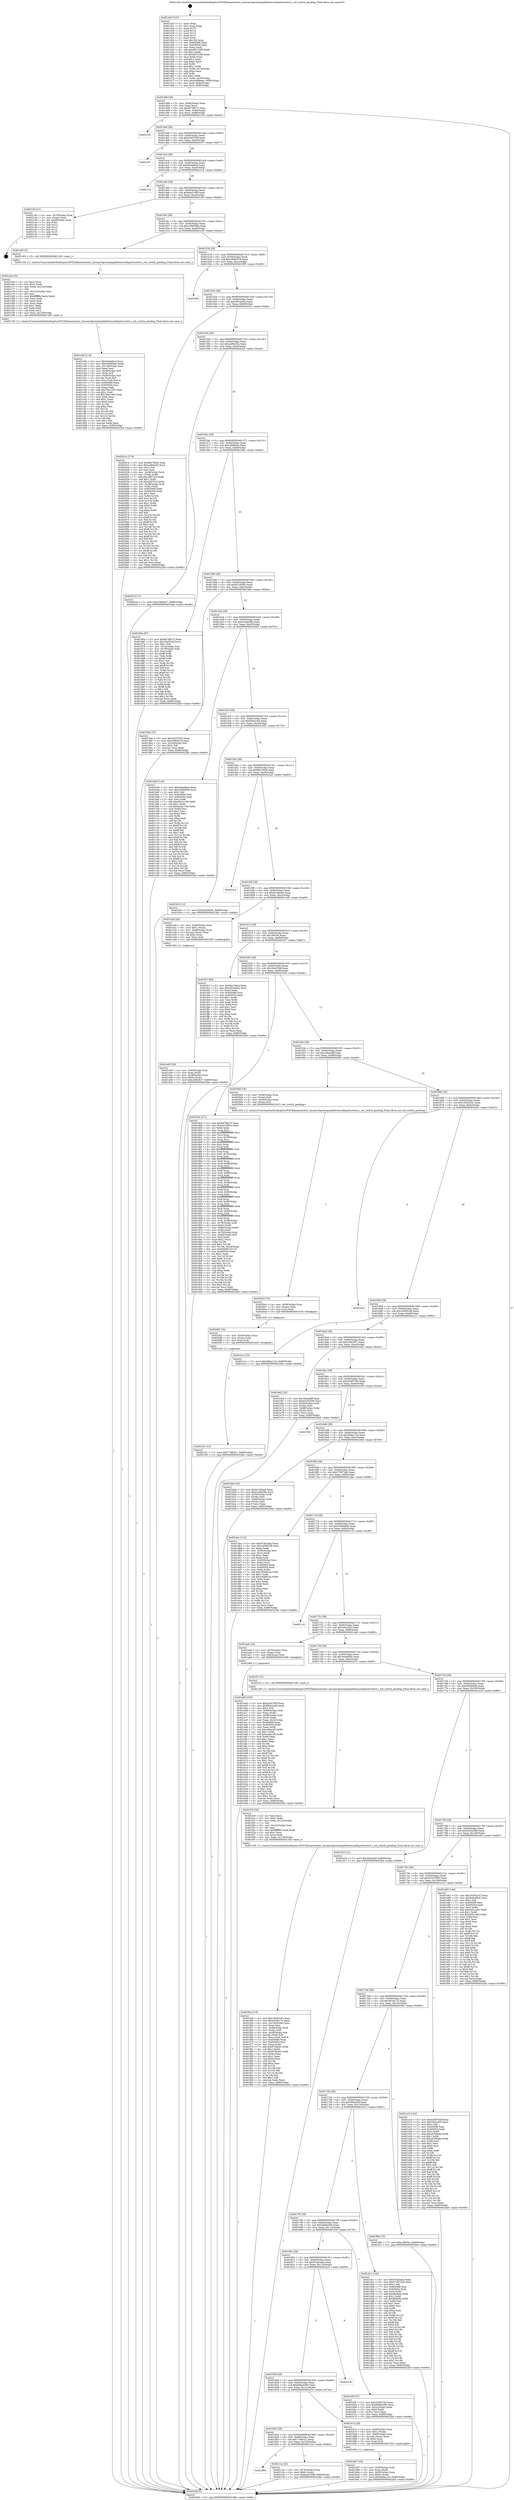 digraph "0x401420" {
  label = "0x401420 (/mnt/c/Users/mathe/Desktop/tcc/POCII/binaries/extr_linuxarchpowerpcplatformscellspufsswitch.c_set_switch_pending_Final-ollvm.out::main(0))"
  labelloc = "t"
  node[shape=record]

  Entry [label="",width=0.3,height=0.3,shape=circle,fillcolor=black,style=filled]
  "0x40148b" [label="{
     0x40148b [29]\l
     | [instrs]\l
     &nbsp;&nbsp;0x40148b \<+3\>: mov -0x80(%rbp),%eax\l
     &nbsp;&nbsp;0x40148e \<+2\>: mov %eax,%ecx\l
     &nbsp;&nbsp;0x401490 \<+6\>: sub $0x847fde73,%ecx\l
     &nbsp;&nbsp;0x401496 \<+6\>: mov %eax,-0x94(%rbp)\l
     &nbsp;&nbsp;0x40149c \<+6\>: mov %ecx,-0x98(%rbp)\l
     &nbsp;&nbsp;0x4014a2 \<+6\>: je 0000000000402155 \<main+0xd35\>\l
  }"]
  "0x402155" [label="{
     0x402155\l
  }", style=dashed]
  "0x4014a8" [label="{
     0x4014a8 [28]\l
     | [instrs]\l
     &nbsp;&nbsp;0x4014a8 \<+5\>: jmp 00000000004014ad \<main+0x8d\>\l
     &nbsp;&nbsp;0x4014ad \<+6\>: mov -0x94(%rbp),%eax\l
     &nbsp;&nbsp;0x4014b3 \<+5\>: sub $0xb3d5763f,%eax\l
     &nbsp;&nbsp;0x4014b8 \<+6\>: mov %eax,-0x9c(%rbp)\l
     &nbsp;&nbsp;0x4014be \<+6\>: je 0000000000402197 \<main+0xd77\>\l
  }"]
  Exit [label="",width=0.3,height=0.3,shape=circle,fillcolor=black,style=filled,peripheries=2]
  "0x402197" [label="{
     0x402197\l
  }", style=dashed]
  "0x4014c4" [label="{
     0x4014c4 [28]\l
     | [instrs]\l
     &nbsp;&nbsp;0x4014c4 \<+5\>: jmp 00000000004014c9 \<main+0xa9\>\l
     &nbsp;&nbsp;0x4014c9 \<+6\>: mov -0x94(%rbp),%eax\l
     &nbsp;&nbsp;0x4014cf \<+5\>: sub $0xb44a6bcd,%eax\l
     &nbsp;&nbsp;0x4014d4 \<+6\>: mov %eax,-0xa0(%rbp)\l
     &nbsp;&nbsp;0x4014da \<+6\>: je 00000000004021c4 \<main+0xda4\>\l
  }"]
  "0x401860" [label="{
     0x401860\l
  }", style=dashed]
  "0x4021c4" [label="{
     0x4021c4\l
  }", style=dashed]
  "0x4014e0" [label="{
     0x4014e0 [28]\l
     | [instrs]\l
     &nbsp;&nbsp;0x4014e0 \<+5\>: jmp 00000000004014e5 \<main+0xc5\>\l
     &nbsp;&nbsp;0x4014e5 \<+6\>: mov -0x94(%rbp),%eax\l
     &nbsp;&nbsp;0x4014eb \<+5\>: sub $0xbacf15d8,%eax\l
     &nbsp;&nbsp;0x4014f0 \<+6\>: mov %eax,-0xa4(%rbp)\l
     &nbsp;&nbsp;0x4014f6 \<+6\>: je 0000000000402140 \<main+0xd20\>\l
  }"]
  "0x40212a" [label="{
     0x40212a [22]\l
     | [instrs]\l
     &nbsp;&nbsp;0x40212a \<+4\>: mov -0x78(%rbp),%rax\l
     &nbsp;&nbsp;0x40212e \<+6\>: movl $0x0,(%rax)\l
     &nbsp;&nbsp;0x402134 \<+7\>: movl $0xbacf15d8,-0x80(%rbp)\l
     &nbsp;&nbsp;0x40213b \<+5\>: jmp 00000000004022bd \<main+0xe9d\>\l
  }"]
  "0x402140" [label="{
     0x402140 [21]\l
     | [instrs]\l
     &nbsp;&nbsp;0x402140 \<+4\>: mov -0x78(%rbp),%rax\l
     &nbsp;&nbsp;0x402144 \<+2\>: mov (%rax),%eax\l
     &nbsp;&nbsp;0x402146 \<+4\>: lea -0x28(%rbp),%rsp\l
     &nbsp;&nbsp;0x40214a \<+1\>: pop %rbx\l
     &nbsp;&nbsp;0x40214b \<+2\>: pop %r12\l
     &nbsp;&nbsp;0x40214d \<+2\>: pop %r13\l
     &nbsp;&nbsp;0x40214f \<+2\>: pop %r14\l
     &nbsp;&nbsp;0x402151 \<+2\>: pop %r15\l
     &nbsp;&nbsp;0x402153 \<+1\>: pop %rbp\l
     &nbsp;&nbsp;0x402154 \<+1\>: ret\l
  }"]
  "0x4014fc" [label="{
     0x4014fc [28]\l
     | [instrs]\l
     &nbsp;&nbsp;0x4014fc \<+5\>: jmp 0000000000401501 \<main+0xe1\>\l
     &nbsp;&nbsp;0x401501 \<+6\>: mov -0x94(%rbp),%eax\l
     &nbsp;&nbsp;0x401507 \<+5\>: sub $0xc265606d,%eax\l
     &nbsp;&nbsp;0x40150c \<+6\>: mov %eax,-0xa8(%rbp)\l
     &nbsp;&nbsp;0x401512 \<+6\>: je 0000000000401c65 \<main+0x845\>\l
  }"]
  "0x402101" [label="{
     0x402101 [12]\l
     | [instrs]\l
     &nbsp;&nbsp;0x402101 \<+7\>: movl $0x77dfe3c1,-0x80(%rbp)\l
     &nbsp;&nbsp;0x402108 \<+5\>: jmp 00000000004022bd \<main+0xe9d\>\l
  }"]
  "0x401c65" [label="{
     0x401c65 [5]\l
     | [instrs]\l
     &nbsp;&nbsp;0x401c65 \<+5\>: call 0000000000401160 \<next_i\>\l
     | [calls]\l
     &nbsp;&nbsp;0x401160 \{1\} (/mnt/c/Users/mathe/Desktop/tcc/POCII/binaries/extr_linuxarchpowerpcplatformscellspufsswitch.c_set_switch_pending_Final-ollvm.out::next_i)\l
  }"]
  "0x401518" [label="{
     0x401518 [28]\l
     | [instrs]\l
     &nbsp;&nbsp;0x401518 \<+5\>: jmp 000000000040151d \<main+0xfd\>\l
     &nbsp;&nbsp;0x40151d \<+6\>: mov -0x94(%rbp),%eax\l
     &nbsp;&nbsp;0x401523 \<+5\>: sub $0xc59b0619,%eax\l
     &nbsp;&nbsp;0x401528 \<+6\>: mov %eax,-0xac(%rbp)\l
     &nbsp;&nbsp;0x40152e \<+6\>: je 00000000004019f5 \<main+0x5d5\>\l
  }"]
  "0x4020f2" [label="{
     0x4020f2 [15]\l
     | [instrs]\l
     &nbsp;&nbsp;0x4020f2 \<+4\>: mov -0x40(%rbp),%rax\l
     &nbsp;&nbsp;0x4020f6 \<+3\>: mov (%rax),%rax\l
     &nbsp;&nbsp;0x4020f9 \<+3\>: mov %rax,%rdi\l
     &nbsp;&nbsp;0x4020fc \<+5\>: call 0000000000401030 \<free@plt\>\l
     | [calls]\l
     &nbsp;&nbsp;0x401030 \{1\} (unknown)\l
  }"]
  "0x4019f5" [label="{
     0x4019f5\l
  }", style=dashed]
  "0x401534" [label="{
     0x401534 [28]\l
     | [instrs]\l
     &nbsp;&nbsp;0x401534 \<+5\>: jmp 0000000000401539 \<main+0x119\>\l
     &nbsp;&nbsp;0x401539 \<+6\>: mov -0x94(%rbp),%eax\l
     &nbsp;&nbsp;0x40153f \<+5\>: sub $0xc652a0a2,%eax\l
     &nbsp;&nbsp;0x401544 \<+6\>: mov %eax,-0xb0(%rbp)\l
     &nbsp;&nbsp;0x40154a \<+6\>: je 000000000040201a \<main+0xbfa\>\l
  }"]
  "0x4020e3" [label="{
     0x4020e3 [15]\l
     | [instrs]\l
     &nbsp;&nbsp;0x4020e3 \<+4\>: mov -0x58(%rbp),%rax\l
     &nbsp;&nbsp;0x4020e7 \<+3\>: mov (%rax),%rax\l
     &nbsp;&nbsp;0x4020ea \<+3\>: mov %rax,%rdi\l
     &nbsp;&nbsp;0x4020ed \<+5\>: call 0000000000401030 \<free@plt\>\l
     | [calls]\l
     &nbsp;&nbsp;0x401030 \{1\} (unknown)\l
  }"]
  "0x40201a" [label="{
     0x40201a [170]\l
     | [instrs]\l
     &nbsp;&nbsp;0x40201a \<+5\>: mov $0xf6a748c9,%eax\l
     &nbsp;&nbsp;0x40201f \<+5\>: mov $0xca96e3e2,%ecx\l
     &nbsp;&nbsp;0x402024 \<+2\>: mov $0x1,%dl\l
     &nbsp;&nbsp;0x402026 \<+2\>: xor %esi,%esi\l
     &nbsp;&nbsp;0x402028 \<+4\>: mov -0x38(%rbp),%rdi\l
     &nbsp;&nbsp;0x40202c \<+3\>: mov (%rdi),%r8d\l
     &nbsp;&nbsp;0x40202f \<+7\>: add $0xcdf2761f,%r8d\l
     &nbsp;&nbsp;0x402036 \<+4\>: add $0x1,%r8d\l
     &nbsp;&nbsp;0x40203a \<+7\>: sub $0xcdf2761f,%r8d\l
     &nbsp;&nbsp;0x402041 \<+4\>: mov -0x38(%rbp),%rdi\l
     &nbsp;&nbsp;0x402045 \<+3\>: mov %r8d,(%rdi)\l
     &nbsp;&nbsp;0x402048 \<+8\>: mov 0x405068,%r8d\l
     &nbsp;&nbsp;0x402050 \<+8\>: mov 0x405054,%r9d\l
     &nbsp;&nbsp;0x402058 \<+3\>: sub $0x1,%esi\l
     &nbsp;&nbsp;0x40205b \<+3\>: mov %r8d,%r10d\l
     &nbsp;&nbsp;0x40205e \<+3\>: add %esi,%r10d\l
     &nbsp;&nbsp;0x402061 \<+4\>: imul %r10d,%r8d\l
     &nbsp;&nbsp;0x402065 \<+4\>: and $0x1,%r8d\l
     &nbsp;&nbsp;0x402069 \<+4\>: cmp $0x0,%r8d\l
     &nbsp;&nbsp;0x40206d \<+4\>: sete %r11b\l
     &nbsp;&nbsp;0x402071 \<+4\>: cmp $0xa,%r9d\l
     &nbsp;&nbsp;0x402075 \<+3\>: setl %bl\l
     &nbsp;&nbsp;0x402078 \<+3\>: mov %r11b,%r14b\l
     &nbsp;&nbsp;0x40207b \<+4\>: xor $0xff,%r14b\l
     &nbsp;&nbsp;0x40207f \<+3\>: mov %bl,%r15b\l
     &nbsp;&nbsp;0x402082 \<+4\>: xor $0xff,%r15b\l
     &nbsp;&nbsp;0x402086 \<+3\>: xor $0x1,%dl\l
     &nbsp;&nbsp;0x402089 \<+3\>: mov %r14b,%r12b\l
     &nbsp;&nbsp;0x40208c \<+4\>: and $0xff,%r12b\l
     &nbsp;&nbsp;0x402090 \<+3\>: and %dl,%r11b\l
     &nbsp;&nbsp;0x402093 \<+3\>: mov %r15b,%r13b\l
     &nbsp;&nbsp;0x402096 \<+4\>: and $0xff,%r13b\l
     &nbsp;&nbsp;0x40209a \<+2\>: and %dl,%bl\l
     &nbsp;&nbsp;0x40209c \<+3\>: or %r11b,%r12b\l
     &nbsp;&nbsp;0x40209f \<+3\>: or %bl,%r13b\l
     &nbsp;&nbsp;0x4020a2 \<+3\>: xor %r13b,%r12b\l
     &nbsp;&nbsp;0x4020a5 \<+3\>: or %r15b,%r14b\l
     &nbsp;&nbsp;0x4020a8 \<+4\>: xor $0xff,%r14b\l
     &nbsp;&nbsp;0x4020ac \<+3\>: or $0x1,%dl\l
     &nbsp;&nbsp;0x4020af \<+3\>: and %dl,%r14b\l
     &nbsp;&nbsp;0x4020b2 \<+3\>: or %r14b,%r12b\l
     &nbsp;&nbsp;0x4020b5 \<+4\>: test $0x1,%r12b\l
     &nbsp;&nbsp;0x4020b9 \<+3\>: cmovne %ecx,%eax\l
     &nbsp;&nbsp;0x4020bc \<+3\>: mov %eax,-0x80(%rbp)\l
     &nbsp;&nbsp;0x4020bf \<+5\>: jmp 00000000004022bd \<main+0xe9d\>\l
  }"]
  "0x401550" [label="{
     0x401550 [28]\l
     | [instrs]\l
     &nbsp;&nbsp;0x401550 \<+5\>: jmp 0000000000401555 \<main+0x135\>\l
     &nbsp;&nbsp;0x401555 \<+6\>: mov -0x94(%rbp),%eax\l
     &nbsp;&nbsp;0x40155b \<+5\>: sub $0xca96e3e2,%eax\l
     &nbsp;&nbsp;0x401560 \<+6\>: mov %eax,-0xb4(%rbp)\l
     &nbsp;&nbsp;0x401566 \<+6\>: je 00000000004020c4 \<main+0xca4\>\l
  }"]
  "0x401f44" [label="{
     0x401f44 [119]\l
     | [instrs]\l
     &nbsp;&nbsp;0x401f44 \<+5\>: mov $0x19292242,%ecx\l
     &nbsp;&nbsp;0x401f49 \<+5\>: mov $0x491fe17e,%edx\l
     &nbsp;&nbsp;0x401f4e \<+6\>: mov -0x130(%rbp),%esi\l
     &nbsp;&nbsp;0x401f54 \<+3\>: imul %eax,%esi\l
     &nbsp;&nbsp;0x401f57 \<+4\>: mov -0x40(%rbp),%rdi\l
     &nbsp;&nbsp;0x401f5b \<+3\>: mov (%rdi),%rdi\l
     &nbsp;&nbsp;0x401f5e \<+4\>: mov -0x38(%rbp),%r8\l
     &nbsp;&nbsp;0x401f62 \<+3\>: movslq (%r8),%r8\l
     &nbsp;&nbsp;0x401f65 \<+4\>: mov %esi,(%rdi,%r8,4)\l
     &nbsp;&nbsp;0x401f69 \<+7\>: mov 0x405068,%eax\l
     &nbsp;&nbsp;0x401f70 \<+7\>: mov 0x405054,%esi\l
     &nbsp;&nbsp;0x401f77 \<+3\>: mov %eax,%r9d\l
     &nbsp;&nbsp;0x401f7a \<+7\>: add $0x9759a93,%r9d\l
     &nbsp;&nbsp;0x401f81 \<+4\>: sub $0x1,%r9d\l
     &nbsp;&nbsp;0x401f85 \<+7\>: sub $0x9759a93,%r9d\l
     &nbsp;&nbsp;0x401f8c \<+4\>: imul %r9d,%eax\l
     &nbsp;&nbsp;0x401f90 \<+3\>: and $0x1,%eax\l
     &nbsp;&nbsp;0x401f93 \<+3\>: cmp $0x0,%eax\l
     &nbsp;&nbsp;0x401f96 \<+4\>: sete %r10b\l
     &nbsp;&nbsp;0x401f9a \<+3\>: cmp $0xa,%esi\l
     &nbsp;&nbsp;0x401f9d \<+4\>: setl %r11b\l
     &nbsp;&nbsp;0x401fa1 \<+3\>: mov %r10b,%bl\l
     &nbsp;&nbsp;0x401fa4 \<+3\>: and %r11b,%bl\l
     &nbsp;&nbsp;0x401fa7 \<+3\>: xor %r11b,%r10b\l
     &nbsp;&nbsp;0x401faa \<+3\>: or %r10b,%bl\l
     &nbsp;&nbsp;0x401fad \<+3\>: test $0x1,%bl\l
     &nbsp;&nbsp;0x401fb0 \<+3\>: cmovne %edx,%ecx\l
     &nbsp;&nbsp;0x401fb3 \<+3\>: mov %ecx,-0x80(%rbp)\l
     &nbsp;&nbsp;0x401fb6 \<+5\>: jmp 00000000004022bd \<main+0xe9d\>\l
  }"]
  "0x4020c4" [label="{
     0x4020c4 [12]\l
     | [instrs]\l
     &nbsp;&nbsp;0x4020c4 \<+7\>: movl $0x23fd29c7,-0x80(%rbp)\l
     &nbsp;&nbsp;0x4020cb \<+5\>: jmp 00000000004022bd \<main+0xe9d\>\l
  }"]
  "0x40156c" [label="{
     0x40156c [28]\l
     | [instrs]\l
     &nbsp;&nbsp;0x40156c \<+5\>: jmp 0000000000401571 \<main+0x151\>\l
     &nbsp;&nbsp;0x401571 \<+6\>: mov -0x94(%rbp),%eax\l
     &nbsp;&nbsp;0x401577 \<+5\>: sub $0xcd8f86ae,%eax\l
     &nbsp;&nbsp;0x40157c \<+6\>: mov %eax,-0xb8(%rbp)\l
     &nbsp;&nbsp;0x401582 \<+6\>: je 000000000040186a \<main+0x44a\>\l
  }"]
  "0x401f18" [label="{
     0x401f18 [44]\l
     | [instrs]\l
     &nbsp;&nbsp;0x401f18 \<+2\>: xor %ecx,%ecx\l
     &nbsp;&nbsp;0x401f1a \<+5\>: mov $0x2,%edx\l
     &nbsp;&nbsp;0x401f1f \<+6\>: mov %edx,-0x12c(%rbp)\l
     &nbsp;&nbsp;0x401f25 \<+1\>: cltd\l
     &nbsp;&nbsp;0x401f26 \<+6\>: mov -0x12c(%rbp),%esi\l
     &nbsp;&nbsp;0x401f2c \<+2\>: idiv %esi\l
     &nbsp;&nbsp;0x401f2e \<+6\>: imul $0xfffffffe,%edx,%edx\l
     &nbsp;&nbsp;0x401f34 \<+3\>: sub $0x1,%ecx\l
     &nbsp;&nbsp;0x401f37 \<+2\>: sub %ecx,%edx\l
     &nbsp;&nbsp;0x401f39 \<+6\>: mov %edx,-0x130(%rbp)\l
     &nbsp;&nbsp;0x401f3f \<+5\>: call 0000000000401160 \<next_i\>\l
     | [calls]\l
     &nbsp;&nbsp;0x401160 \{1\} (/mnt/c/Users/mathe/Desktop/tcc/POCII/binaries/extr_linuxarchpowerpcplatformscellspufsswitch.c_set_switch_pending_Final-ollvm.out::next_i)\l
  }"]
  "0x40186a" [label="{
     0x40186a [97]\l
     | [instrs]\l
     &nbsp;&nbsp;0x40186a \<+5\>: mov $0x847fde73,%eax\l
     &nbsp;&nbsp;0x40186f \<+5\>: mov $0x18a353af,%ecx\l
     &nbsp;&nbsp;0x401874 \<+2\>: mov $0x1,%dl\l
     &nbsp;&nbsp;0x401876 \<+4\>: mov -0x7a(%rbp),%sil\l
     &nbsp;&nbsp;0x40187a \<+4\>: mov -0x79(%rbp),%dil\l
     &nbsp;&nbsp;0x40187e \<+3\>: mov %sil,%r8b\l
     &nbsp;&nbsp;0x401881 \<+4\>: xor $0xff,%r8b\l
     &nbsp;&nbsp;0x401885 \<+3\>: mov %dil,%r9b\l
     &nbsp;&nbsp;0x401888 \<+4\>: xor $0xff,%r9b\l
     &nbsp;&nbsp;0x40188c \<+3\>: xor $0x1,%dl\l
     &nbsp;&nbsp;0x40188f \<+3\>: mov %r8b,%r10b\l
     &nbsp;&nbsp;0x401892 \<+4\>: and $0xff,%r10b\l
     &nbsp;&nbsp;0x401896 \<+3\>: and %dl,%sil\l
     &nbsp;&nbsp;0x401899 \<+3\>: mov %r9b,%r11b\l
     &nbsp;&nbsp;0x40189c \<+4\>: and $0xff,%r11b\l
     &nbsp;&nbsp;0x4018a0 \<+3\>: and %dl,%dil\l
     &nbsp;&nbsp;0x4018a3 \<+3\>: or %sil,%r10b\l
     &nbsp;&nbsp;0x4018a6 \<+3\>: or %dil,%r11b\l
     &nbsp;&nbsp;0x4018a9 \<+3\>: xor %r11b,%r10b\l
     &nbsp;&nbsp;0x4018ac \<+3\>: or %r9b,%r8b\l
     &nbsp;&nbsp;0x4018af \<+4\>: xor $0xff,%r8b\l
     &nbsp;&nbsp;0x4018b3 \<+3\>: or $0x1,%dl\l
     &nbsp;&nbsp;0x4018b6 \<+3\>: and %dl,%r8b\l
     &nbsp;&nbsp;0x4018b9 \<+3\>: or %r8b,%r10b\l
     &nbsp;&nbsp;0x4018bc \<+4\>: test $0x1,%r10b\l
     &nbsp;&nbsp;0x4018c0 \<+3\>: cmovne %ecx,%eax\l
     &nbsp;&nbsp;0x4018c3 \<+3\>: mov %eax,-0x80(%rbp)\l
     &nbsp;&nbsp;0x4018c6 \<+5\>: jmp 00000000004022bd \<main+0xe9d\>\l
  }"]
  "0x401588" [label="{
     0x401588 [28]\l
     | [instrs]\l
     &nbsp;&nbsp;0x401588 \<+5\>: jmp 000000000040158d \<main+0x16d\>\l
     &nbsp;&nbsp;0x40158d \<+6\>: mov -0x94(%rbp),%eax\l
     &nbsp;&nbsp;0x401593 \<+5\>: sub $0xd3193f5c,%eax\l
     &nbsp;&nbsp;0x401598 \<+6\>: mov %eax,-0xbc(%rbp)\l
     &nbsp;&nbsp;0x40159e \<+6\>: je 00000000004019da \<main+0x5ba\>\l
  }"]
  "0x4022bd" [label="{
     0x4022bd [5]\l
     | [instrs]\l
     &nbsp;&nbsp;0x4022bd \<+5\>: jmp 000000000040148b \<main+0x6b\>\l
  }"]
  "0x401420" [label="{
     0x401420 [107]\l
     | [instrs]\l
     &nbsp;&nbsp;0x401420 \<+1\>: push %rbp\l
     &nbsp;&nbsp;0x401421 \<+3\>: mov %rsp,%rbp\l
     &nbsp;&nbsp;0x401424 \<+2\>: push %r15\l
     &nbsp;&nbsp;0x401426 \<+2\>: push %r14\l
     &nbsp;&nbsp;0x401428 \<+2\>: push %r13\l
     &nbsp;&nbsp;0x40142a \<+2\>: push %r12\l
     &nbsp;&nbsp;0x40142c \<+1\>: push %rbx\l
     &nbsp;&nbsp;0x40142d \<+7\>: sub $0x128,%rsp\l
     &nbsp;&nbsp;0x401434 \<+7\>: mov 0x405068,%eax\l
     &nbsp;&nbsp;0x40143b \<+7\>: mov 0x405054,%ecx\l
     &nbsp;&nbsp;0x401442 \<+2\>: mov %eax,%edx\l
     &nbsp;&nbsp;0x401444 \<+6\>: add $0xdf3122f9,%edx\l
     &nbsp;&nbsp;0x40144a \<+3\>: sub $0x1,%edx\l
     &nbsp;&nbsp;0x40144d \<+6\>: sub $0xdf3122f9,%edx\l
     &nbsp;&nbsp;0x401453 \<+3\>: imul %edx,%eax\l
     &nbsp;&nbsp;0x401456 \<+3\>: and $0x1,%eax\l
     &nbsp;&nbsp;0x401459 \<+3\>: cmp $0x0,%eax\l
     &nbsp;&nbsp;0x40145c \<+4\>: sete %r8b\l
     &nbsp;&nbsp;0x401460 \<+4\>: and $0x1,%r8b\l
     &nbsp;&nbsp;0x401464 \<+4\>: mov %r8b,-0x7a(%rbp)\l
     &nbsp;&nbsp;0x401468 \<+3\>: cmp $0xa,%ecx\l
     &nbsp;&nbsp;0x40146b \<+4\>: setl %r8b\l
     &nbsp;&nbsp;0x40146f \<+4\>: and $0x1,%r8b\l
     &nbsp;&nbsp;0x401473 \<+4\>: mov %r8b,-0x79(%rbp)\l
     &nbsp;&nbsp;0x401477 \<+7\>: movl $0xcd8f86ae,-0x80(%rbp)\l
     &nbsp;&nbsp;0x40147e \<+6\>: mov %edi,-0x84(%rbp)\l
     &nbsp;&nbsp;0x401484 \<+7\>: mov %rsi,-0x90(%rbp)\l
  }"]
  "0x401e45" [label="{
     0x401e45 [29]\l
     | [instrs]\l
     &nbsp;&nbsp;0x401e45 \<+4\>: mov -0x40(%rbp),%rdi\l
     &nbsp;&nbsp;0x401e49 \<+3\>: mov %rax,(%rdi)\l
     &nbsp;&nbsp;0x401e4c \<+4\>: mov -0x38(%rbp),%rax\l
     &nbsp;&nbsp;0x401e50 \<+6\>: movl $0x0,(%rax)\l
     &nbsp;&nbsp;0x401e56 \<+7\>: movl $0x23fd29c7,-0x80(%rbp)\l
     &nbsp;&nbsp;0x401e5d \<+5\>: jmp 00000000004022bd \<main+0xe9d\>\l
  }"]
  "0x4019da" [label="{
     0x4019da [27]\l
     | [instrs]\l
     &nbsp;&nbsp;0x4019da \<+5\>: mov $0x43257063,%eax\l
     &nbsp;&nbsp;0x4019df \<+5\>: mov $0xc59b0619,%ecx\l
     &nbsp;&nbsp;0x4019e4 \<+3\>: mov -0x2d(%rbp),%dl\l
     &nbsp;&nbsp;0x4019e7 \<+3\>: test $0x1,%dl\l
     &nbsp;&nbsp;0x4019ea \<+3\>: cmovne %ecx,%eax\l
     &nbsp;&nbsp;0x4019ed \<+3\>: mov %eax,-0x80(%rbp)\l
     &nbsp;&nbsp;0x4019f0 \<+5\>: jmp 00000000004022bd \<main+0xe9d\>\l
  }"]
  "0x4015a4" [label="{
     0x4015a4 [28]\l
     | [instrs]\l
     &nbsp;&nbsp;0x4015a4 \<+5\>: jmp 00000000004015a9 \<main+0x189\>\l
     &nbsp;&nbsp;0x4015a9 \<+6\>: mov -0x94(%rbp),%eax\l
     &nbsp;&nbsp;0x4015af \<+5\>: sub $0xe1deb29b,%eax\l
     &nbsp;&nbsp;0x4015b4 \<+6\>: mov %eax,-0xc0(%rbp)\l
     &nbsp;&nbsp;0x4015ba \<+6\>: je 0000000000401bd5 \<main+0x7b5\>\l
  }"]
  "0x401c9e" [label="{
     0x401c9e [114]\l
     | [instrs]\l
     &nbsp;&nbsp;0x401c9e \<+5\>: mov $0xb44a6bcd,%ecx\l
     &nbsp;&nbsp;0x401ca3 \<+5\>: mov $0x430694d4,%edx\l
     &nbsp;&nbsp;0x401ca8 \<+6\>: mov -0x128(%rbp),%esi\l
     &nbsp;&nbsp;0x401cae \<+3\>: imul %eax,%esi\l
     &nbsp;&nbsp;0x401cb1 \<+4\>: mov -0x58(%rbp),%r8\l
     &nbsp;&nbsp;0x401cb5 \<+3\>: mov (%r8),%r8\l
     &nbsp;&nbsp;0x401cb8 \<+4\>: mov -0x50(%rbp),%r9\l
     &nbsp;&nbsp;0x401cbc \<+3\>: movslq (%r9),%r9\l
     &nbsp;&nbsp;0x401cbf \<+4\>: mov %esi,(%r8,%r9,4)\l
     &nbsp;&nbsp;0x401cc3 \<+7\>: mov 0x405068,%eax\l
     &nbsp;&nbsp;0x401cca \<+7\>: mov 0x405054,%esi\l
     &nbsp;&nbsp;0x401cd1 \<+2\>: mov %eax,%edi\l
     &nbsp;&nbsp;0x401cd3 \<+6\>: add $0x7fbe1063,%edi\l
     &nbsp;&nbsp;0x401cd9 \<+3\>: sub $0x1,%edi\l
     &nbsp;&nbsp;0x401cdc \<+6\>: sub $0x7fbe1063,%edi\l
     &nbsp;&nbsp;0x401ce2 \<+3\>: imul %edi,%eax\l
     &nbsp;&nbsp;0x401ce5 \<+3\>: and $0x1,%eax\l
     &nbsp;&nbsp;0x401ce8 \<+3\>: cmp $0x0,%eax\l
     &nbsp;&nbsp;0x401ceb \<+4\>: sete %r10b\l
     &nbsp;&nbsp;0x401cef \<+3\>: cmp $0xa,%esi\l
     &nbsp;&nbsp;0x401cf2 \<+4\>: setl %r11b\l
     &nbsp;&nbsp;0x401cf6 \<+3\>: mov %r10b,%bl\l
     &nbsp;&nbsp;0x401cf9 \<+3\>: and %r11b,%bl\l
     &nbsp;&nbsp;0x401cfc \<+3\>: xor %r11b,%r10b\l
     &nbsp;&nbsp;0x401cff \<+3\>: or %r10b,%bl\l
     &nbsp;&nbsp;0x401d02 \<+3\>: test $0x1,%bl\l
     &nbsp;&nbsp;0x401d05 \<+3\>: cmovne %edx,%ecx\l
     &nbsp;&nbsp;0x401d08 \<+3\>: mov %ecx,-0x80(%rbp)\l
     &nbsp;&nbsp;0x401d0b \<+5\>: jmp 00000000004022bd \<main+0xe9d\>\l
  }"]
  "0x401bd5" [label="{
     0x401bd5 [144]\l
     | [instrs]\l
     &nbsp;&nbsp;0x401bd5 \<+5\>: mov $0xb44a6bcd,%eax\l
     &nbsp;&nbsp;0x401bda \<+5\>: mov $0xc265606d,%ecx\l
     &nbsp;&nbsp;0x401bdf \<+2\>: mov $0x1,%dl\l
     &nbsp;&nbsp;0x401be1 \<+7\>: mov 0x405068,%esi\l
     &nbsp;&nbsp;0x401be8 \<+7\>: mov 0x405054,%edi\l
     &nbsp;&nbsp;0x401bef \<+3\>: mov %esi,%r8d\l
     &nbsp;&nbsp;0x401bf2 \<+7\>: add $0xe02a1194,%r8d\l
     &nbsp;&nbsp;0x401bf9 \<+4\>: sub $0x1,%r8d\l
     &nbsp;&nbsp;0x401bfd \<+7\>: sub $0xe02a1194,%r8d\l
     &nbsp;&nbsp;0x401c04 \<+4\>: imul %r8d,%esi\l
     &nbsp;&nbsp;0x401c08 \<+3\>: and $0x1,%esi\l
     &nbsp;&nbsp;0x401c0b \<+3\>: cmp $0x0,%esi\l
     &nbsp;&nbsp;0x401c0e \<+4\>: sete %r9b\l
     &nbsp;&nbsp;0x401c12 \<+3\>: cmp $0xa,%edi\l
     &nbsp;&nbsp;0x401c15 \<+4\>: setl %r10b\l
     &nbsp;&nbsp;0x401c19 \<+3\>: mov %r9b,%r11b\l
     &nbsp;&nbsp;0x401c1c \<+4\>: xor $0xff,%r11b\l
     &nbsp;&nbsp;0x401c20 \<+3\>: mov %r10b,%bl\l
     &nbsp;&nbsp;0x401c23 \<+3\>: xor $0xff,%bl\l
     &nbsp;&nbsp;0x401c26 \<+3\>: xor $0x1,%dl\l
     &nbsp;&nbsp;0x401c29 \<+3\>: mov %r11b,%r14b\l
     &nbsp;&nbsp;0x401c2c \<+4\>: and $0xff,%r14b\l
     &nbsp;&nbsp;0x401c30 \<+3\>: and %dl,%r9b\l
     &nbsp;&nbsp;0x401c33 \<+3\>: mov %bl,%r15b\l
     &nbsp;&nbsp;0x401c36 \<+4\>: and $0xff,%r15b\l
     &nbsp;&nbsp;0x401c3a \<+3\>: and %dl,%r10b\l
     &nbsp;&nbsp;0x401c3d \<+3\>: or %r9b,%r14b\l
     &nbsp;&nbsp;0x401c40 \<+3\>: or %r10b,%r15b\l
     &nbsp;&nbsp;0x401c43 \<+3\>: xor %r15b,%r14b\l
     &nbsp;&nbsp;0x401c46 \<+3\>: or %bl,%r11b\l
     &nbsp;&nbsp;0x401c49 \<+4\>: xor $0xff,%r11b\l
     &nbsp;&nbsp;0x401c4d \<+3\>: or $0x1,%dl\l
     &nbsp;&nbsp;0x401c50 \<+3\>: and %dl,%r11b\l
     &nbsp;&nbsp;0x401c53 \<+3\>: or %r11b,%r14b\l
     &nbsp;&nbsp;0x401c56 \<+4\>: test $0x1,%r14b\l
     &nbsp;&nbsp;0x401c5a \<+3\>: cmovne %ecx,%eax\l
     &nbsp;&nbsp;0x401c5d \<+3\>: mov %eax,-0x80(%rbp)\l
     &nbsp;&nbsp;0x401c60 \<+5\>: jmp 00000000004022bd \<main+0xe9d\>\l
  }"]
  "0x4015c0" [label="{
     0x4015c0 [28]\l
     | [instrs]\l
     &nbsp;&nbsp;0x4015c0 \<+5\>: jmp 00000000004015c5 \<main+0x1a5\>\l
     &nbsp;&nbsp;0x4015c5 \<+6\>: mov -0x94(%rbp),%eax\l
     &nbsp;&nbsp;0x4015cb \<+5\>: sub $0xf5de2c6d,%eax\l
     &nbsp;&nbsp;0x4015d0 \<+6\>: mov %eax,-0xc4(%rbp)\l
     &nbsp;&nbsp;0x4015d6 \<+6\>: je 0000000000401b53 \<main+0x733\>\l
  }"]
  "0x401c6a" [label="{
     0x401c6a [52]\l
     | [instrs]\l
     &nbsp;&nbsp;0x401c6a \<+2\>: xor %ecx,%ecx\l
     &nbsp;&nbsp;0x401c6c \<+5\>: mov $0x2,%edx\l
     &nbsp;&nbsp;0x401c71 \<+6\>: mov %edx,-0x124(%rbp)\l
     &nbsp;&nbsp;0x401c77 \<+1\>: cltd\l
     &nbsp;&nbsp;0x401c78 \<+6\>: mov -0x124(%rbp),%esi\l
     &nbsp;&nbsp;0x401c7e \<+2\>: idiv %esi\l
     &nbsp;&nbsp;0x401c80 \<+6\>: imul $0xfffffffe,%edx,%edx\l
     &nbsp;&nbsp;0x401c86 \<+2\>: mov %ecx,%edi\l
     &nbsp;&nbsp;0x401c88 \<+2\>: sub %edx,%edi\l
     &nbsp;&nbsp;0x401c8a \<+2\>: mov %ecx,%edx\l
     &nbsp;&nbsp;0x401c8c \<+3\>: sub $0x1,%edx\l
     &nbsp;&nbsp;0x401c8f \<+2\>: add %edx,%edi\l
     &nbsp;&nbsp;0x401c91 \<+2\>: sub %edi,%ecx\l
     &nbsp;&nbsp;0x401c93 \<+6\>: mov %ecx,-0x128(%rbp)\l
     &nbsp;&nbsp;0x401c99 \<+5\>: call 0000000000401160 \<next_i\>\l
     | [calls]\l
     &nbsp;&nbsp;0x401160 \{1\} (/mnt/c/Users/mathe/Desktop/tcc/POCII/binaries/extr_linuxarchpowerpcplatformscellspufsswitch.c_set_switch_pending_Final-ollvm.out::next_i)\l
  }"]
  "0x401b53" [label="{
     0x401b53 [12]\l
     | [instrs]\l
     &nbsp;&nbsp;0x401b53 \<+7\>: movl $0x5ab5bd36,-0x80(%rbp)\l
     &nbsp;&nbsp;0x401b5a \<+5\>: jmp 00000000004022bd \<main+0xe9d\>\l
  }"]
  "0x4015dc" [label="{
     0x4015dc [28]\l
     | [instrs]\l
     &nbsp;&nbsp;0x4015dc \<+5\>: jmp 00000000004015e1 \<main+0x1c1\>\l
     &nbsp;&nbsp;0x4015e1 \<+6\>: mov -0x94(%rbp),%eax\l
     &nbsp;&nbsp;0x4015e7 \<+5\>: sub $0xf6a748c9,%eax\l
     &nbsp;&nbsp;0x4015ec \<+6\>: mov %eax,-0xc8(%rbp)\l
     &nbsp;&nbsp;0x4015f2 \<+6\>: je 00000000004022a3 \<main+0xe83\>\l
  }"]
  "0x401b97" [label="{
     0x401b97 [29]\l
     | [instrs]\l
     &nbsp;&nbsp;0x401b97 \<+4\>: mov -0x58(%rbp),%rdi\l
     &nbsp;&nbsp;0x401b9b \<+3\>: mov %rax,(%rdi)\l
     &nbsp;&nbsp;0x401b9e \<+4\>: mov -0x50(%rbp),%rax\l
     &nbsp;&nbsp;0x401ba2 \<+6\>: movl $0x0,(%rax)\l
     &nbsp;&nbsp;0x401ba8 \<+7\>: movl $0x269ac124,-0x80(%rbp)\l
     &nbsp;&nbsp;0x401baf \<+5\>: jmp 00000000004022bd \<main+0xe9d\>\l
  }"]
  "0x4022a3" [label="{
     0x4022a3\l
  }", style=dashed]
  "0x4015f8" [label="{
     0x4015f8 [28]\l
     | [instrs]\l
     &nbsp;&nbsp;0x4015f8 \<+5\>: jmp 00000000004015fd \<main+0x1dd\>\l
     &nbsp;&nbsp;0x4015fd \<+6\>: mov -0x94(%rbp),%eax\l
     &nbsp;&nbsp;0x401603 \<+5\>: sub $0xfe7d4be9,%eax\l
     &nbsp;&nbsp;0x401608 \<+6\>: mov %eax,-0xcc(%rbp)\l
     &nbsp;&nbsp;0x40160e \<+6\>: je 0000000000401e28 \<main+0xa08\>\l
  }"]
  "0x401844" [label="{
     0x401844 [28]\l
     | [instrs]\l
     &nbsp;&nbsp;0x401844 \<+5\>: jmp 0000000000401849 \<main+0x429\>\l
     &nbsp;&nbsp;0x401849 \<+6\>: mov -0x94(%rbp),%eax\l
     &nbsp;&nbsp;0x40184f \<+5\>: sub $0x77dfe3c1,%eax\l
     &nbsp;&nbsp;0x401854 \<+6\>: mov %eax,-0x120(%rbp)\l
     &nbsp;&nbsp;0x40185a \<+6\>: je 000000000040212a \<main+0xd0a\>\l
  }"]
  "0x401e28" [label="{
     0x401e28 [29]\l
     | [instrs]\l
     &nbsp;&nbsp;0x401e28 \<+4\>: mov -0x48(%rbp),%rax\l
     &nbsp;&nbsp;0x401e2c \<+6\>: movl $0x1,(%rax)\l
     &nbsp;&nbsp;0x401e32 \<+4\>: mov -0x48(%rbp),%rax\l
     &nbsp;&nbsp;0x401e36 \<+3\>: movslq (%rax),%rax\l
     &nbsp;&nbsp;0x401e39 \<+4\>: shl $0x2,%rax\l
     &nbsp;&nbsp;0x401e3d \<+3\>: mov %rax,%rdi\l
     &nbsp;&nbsp;0x401e40 \<+5\>: call 0000000000401050 \<malloc@plt\>\l
     | [calls]\l
     &nbsp;&nbsp;0x401050 \{1\} (unknown)\l
  }"]
  "0x401614" [label="{
     0x401614 [28]\l
     | [instrs]\l
     &nbsp;&nbsp;0x401614 \<+5\>: jmp 0000000000401619 \<main+0x1f9\>\l
     &nbsp;&nbsp;0x401619 \<+6\>: mov -0x94(%rbp),%eax\l
     &nbsp;&nbsp;0x40161f \<+5\>: sub $0x19655e,%eax\l
     &nbsp;&nbsp;0x401624 \<+6\>: mov %eax,-0xd0(%rbp)\l
     &nbsp;&nbsp;0x40162a \<+6\>: je 0000000000401fc7 \<main+0xba7\>\l
  }"]
  "0x401b7a" [label="{
     0x401b7a [29]\l
     | [instrs]\l
     &nbsp;&nbsp;0x401b7a \<+4\>: mov -0x60(%rbp),%rax\l
     &nbsp;&nbsp;0x401b7e \<+6\>: movl $0x1,(%rax)\l
     &nbsp;&nbsp;0x401b84 \<+4\>: mov -0x60(%rbp),%rax\l
     &nbsp;&nbsp;0x401b88 \<+3\>: movslq (%rax),%rax\l
     &nbsp;&nbsp;0x401b8b \<+4\>: shl $0x2,%rax\l
     &nbsp;&nbsp;0x401b8f \<+3\>: mov %rax,%rdi\l
     &nbsp;&nbsp;0x401b92 \<+5\>: call 0000000000401050 \<malloc@plt\>\l
     | [calls]\l
     &nbsp;&nbsp;0x401050 \{1\} (unknown)\l
  }"]
  "0x401fc7" [label="{
     0x401fc7 [83]\l
     | [instrs]\l
     &nbsp;&nbsp;0x401fc7 \<+5\>: mov $0xf6a748c9,%eax\l
     &nbsp;&nbsp;0x401fcc \<+5\>: mov $0xc652a0a2,%ecx\l
     &nbsp;&nbsp;0x401fd1 \<+2\>: xor %edx,%edx\l
     &nbsp;&nbsp;0x401fd3 \<+7\>: mov 0x405068,%esi\l
     &nbsp;&nbsp;0x401fda \<+7\>: mov 0x405054,%edi\l
     &nbsp;&nbsp;0x401fe1 \<+3\>: sub $0x1,%edx\l
     &nbsp;&nbsp;0x401fe4 \<+3\>: mov %esi,%r8d\l
     &nbsp;&nbsp;0x401fe7 \<+3\>: add %edx,%r8d\l
     &nbsp;&nbsp;0x401fea \<+4\>: imul %r8d,%esi\l
     &nbsp;&nbsp;0x401fee \<+3\>: and $0x1,%esi\l
     &nbsp;&nbsp;0x401ff1 \<+3\>: cmp $0x0,%esi\l
     &nbsp;&nbsp;0x401ff4 \<+4\>: sete %r9b\l
     &nbsp;&nbsp;0x401ff8 \<+3\>: cmp $0xa,%edi\l
     &nbsp;&nbsp;0x401ffb \<+4\>: setl %r10b\l
     &nbsp;&nbsp;0x401fff \<+3\>: mov %r9b,%r11b\l
     &nbsp;&nbsp;0x402002 \<+3\>: and %r10b,%r11b\l
     &nbsp;&nbsp;0x402005 \<+3\>: xor %r10b,%r9b\l
     &nbsp;&nbsp;0x402008 \<+3\>: or %r9b,%r11b\l
     &nbsp;&nbsp;0x40200b \<+4\>: test $0x1,%r11b\l
     &nbsp;&nbsp;0x40200f \<+3\>: cmovne %ecx,%eax\l
     &nbsp;&nbsp;0x402012 \<+3\>: mov %eax,-0x80(%rbp)\l
     &nbsp;&nbsp;0x402015 \<+5\>: jmp 00000000004022bd \<main+0xe9d\>\l
  }"]
  "0x401630" [label="{
     0x401630 [28]\l
     | [instrs]\l
     &nbsp;&nbsp;0x401630 \<+5\>: jmp 0000000000401635 \<main+0x215\>\l
     &nbsp;&nbsp;0x401635 \<+6\>: mov -0x94(%rbp),%eax\l
     &nbsp;&nbsp;0x40163b \<+5\>: sub $0x18a353af,%eax\l
     &nbsp;&nbsp;0x401640 \<+6\>: mov %eax,-0xd4(%rbp)\l
     &nbsp;&nbsp;0x401646 \<+6\>: je 00000000004018cb \<main+0x4ab\>\l
  }"]
  "0x401828" [label="{
     0x401828 [28]\l
     | [instrs]\l
     &nbsp;&nbsp;0x401828 \<+5\>: jmp 000000000040182d \<main+0x40d\>\l
     &nbsp;&nbsp;0x40182d \<+6\>: mov -0x94(%rbp),%eax\l
     &nbsp;&nbsp;0x401833 \<+5\>: sub $0x69da5360,%eax\l
     &nbsp;&nbsp;0x401838 \<+6\>: mov %eax,-0x11c(%rbp)\l
     &nbsp;&nbsp;0x40183e \<+6\>: je 0000000000401b7a \<main+0x75a\>\l
  }"]
  "0x4018cb" [label="{
     0x4018cb [271]\l
     | [instrs]\l
     &nbsp;&nbsp;0x4018cb \<+5\>: mov $0x847fde73,%eax\l
     &nbsp;&nbsp;0x4018d0 \<+5\>: mov $0xd3193f5c,%ecx\l
     &nbsp;&nbsp;0x4018d5 \<+2\>: xor %edx,%edx\l
     &nbsp;&nbsp;0x4018d7 \<+3\>: mov %rsp,%rsi\l
     &nbsp;&nbsp;0x4018da \<+4\>: add $0xfffffffffffffff0,%rsi\l
     &nbsp;&nbsp;0x4018de \<+3\>: mov %rsi,%rsp\l
     &nbsp;&nbsp;0x4018e1 \<+4\>: mov %rsi,-0x78(%rbp)\l
     &nbsp;&nbsp;0x4018e5 \<+3\>: mov %rsp,%rsi\l
     &nbsp;&nbsp;0x4018e8 \<+4\>: add $0xfffffffffffffff0,%rsi\l
     &nbsp;&nbsp;0x4018ec \<+3\>: mov %rsi,%rsp\l
     &nbsp;&nbsp;0x4018ef \<+3\>: mov %rsp,%rdi\l
     &nbsp;&nbsp;0x4018f2 \<+4\>: add $0xfffffffffffffff0,%rdi\l
     &nbsp;&nbsp;0x4018f6 \<+3\>: mov %rdi,%rsp\l
     &nbsp;&nbsp;0x4018f9 \<+4\>: mov %rdi,-0x70(%rbp)\l
     &nbsp;&nbsp;0x4018fd \<+3\>: mov %rsp,%rdi\l
     &nbsp;&nbsp;0x401900 \<+4\>: add $0xfffffffffffffff0,%rdi\l
     &nbsp;&nbsp;0x401904 \<+3\>: mov %rdi,%rsp\l
     &nbsp;&nbsp;0x401907 \<+4\>: mov %rdi,-0x68(%rbp)\l
     &nbsp;&nbsp;0x40190b \<+3\>: mov %rsp,%rdi\l
     &nbsp;&nbsp;0x40190e \<+4\>: add $0xfffffffffffffff0,%rdi\l
     &nbsp;&nbsp;0x401912 \<+3\>: mov %rdi,%rsp\l
     &nbsp;&nbsp;0x401915 \<+4\>: mov %rdi,-0x60(%rbp)\l
     &nbsp;&nbsp;0x401919 \<+3\>: mov %rsp,%rdi\l
     &nbsp;&nbsp;0x40191c \<+4\>: add $0xfffffffffffffff0,%rdi\l
     &nbsp;&nbsp;0x401920 \<+3\>: mov %rdi,%rsp\l
     &nbsp;&nbsp;0x401923 \<+4\>: mov %rdi,-0x58(%rbp)\l
     &nbsp;&nbsp;0x401927 \<+3\>: mov %rsp,%rdi\l
     &nbsp;&nbsp;0x40192a \<+4\>: add $0xfffffffffffffff0,%rdi\l
     &nbsp;&nbsp;0x40192e \<+3\>: mov %rdi,%rsp\l
     &nbsp;&nbsp;0x401931 \<+4\>: mov %rdi,-0x50(%rbp)\l
     &nbsp;&nbsp;0x401935 \<+3\>: mov %rsp,%rdi\l
     &nbsp;&nbsp;0x401938 \<+4\>: add $0xfffffffffffffff0,%rdi\l
     &nbsp;&nbsp;0x40193c \<+3\>: mov %rdi,%rsp\l
     &nbsp;&nbsp;0x40193f \<+4\>: mov %rdi,-0x48(%rbp)\l
     &nbsp;&nbsp;0x401943 \<+3\>: mov %rsp,%rdi\l
     &nbsp;&nbsp;0x401946 \<+4\>: add $0xfffffffffffffff0,%rdi\l
     &nbsp;&nbsp;0x40194a \<+3\>: mov %rdi,%rsp\l
     &nbsp;&nbsp;0x40194d \<+4\>: mov %rdi,-0x40(%rbp)\l
     &nbsp;&nbsp;0x401951 \<+3\>: mov %rsp,%rdi\l
     &nbsp;&nbsp;0x401954 \<+4\>: add $0xfffffffffffffff0,%rdi\l
     &nbsp;&nbsp;0x401958 \<+3\>: mov %rdi,%rsp\l
     &nbsp;&nbsp;0x40195b \<+4\>: mov %rdi,-0x38(%rbp)\l
     &nbsp;&nbsp;0x40195f \<+4\>: mov -0x78(%rbp),%rdi\l
     &nbsp;&nbsp;0x401963 \<+6\>: movl $0x0,(%rdi)\l
     &nbsp;&nbsp;0x401969 \<+7\>: mov -0x84(%rbp),%r8d\l
     &nbsp;&nbsp;0x401970 \<+3\>: mov %r8d,(%rsi)\l
     &nbsp;&nbsp;0x401973 \<+4\>: mov -0x70(%rbp),%rdi\l
     &nbsp;&nbsp;0x401977 \<+7\>: mov -0x90(%rbp),%r9\l
     &nbsp;&nbsp;0x40197e \<+3\>: mov %r9,(%rdi)\l
     &nbsp;&nbsp;0x401981 \<+3\>: cmpl $0x2,(%rsi)\l
     &nbsp;&nbsp;0x401984 \<+4\>: setne %r10b\l
     &nbsp;&nbsp;0x401988 \<+4\>: and $0x1,%r10b\l
     &nbsp;&nbsp;0x40198c \<+4\>: mov %r10b,-0x2d(%rbp)\l
     &nbsp;&nbsp;0x401990 \<+8\>: mov 0x405068,%r11d\l
     &nbsp;&nbsp;0x401998 \<+7\>: mov 0x405054,%ebx\l
     &nbsp;&nbsp;0x40199f \<+3\>: sub $0x1,%edx\l
     &nbsp;&nbsp;0x4019a2 \<+3\>: mov %r11d,%r14d\l
     &nbsp;&nbsp;0x4019a5 \<+3\>: add %edx,%r14d\l
     &nbsp;&nbsp;0x4019a8 \<+4\>: imul %r14d,%r11d\l
     &nbsp;&nbsp;0x4019ac \<+4\>: and $0x1,%r11d\l
     &nbsp;&nbsp;0x4019b0 \<+4\>: cmp $0x0,%r11d\l
     &nbsp;&nbsp;0x4019b4 \<+4\>: sete %r10b\l
     &nbsp;&nbsp;0x4019b8 \<+3\>: cmp $0xa,%ebx\l
     &nbsp;&nbsp;0x4019bb \<+4\>: setl %r15b\l
     &nbsp;&nbsp;0x4019bf \<+3\>: mov %r10b,%r12b\l
     &nbsp;&nbsp;0x4019c2 \<+3\>: and %r15b,%r12b\l
     &nbsp;&nbsp;0x4019c5 \<+3\>: xor %r15b,%r10b\l
     &nbsp;&nbsp;0x4019c8 \<+3\>: or %r10b,%r12b\l
     &nbsp;&nbsp;0x4019cb \<+4\>: test $0x1,%r12b\l
     &nbsp;&nbsp;0x4019cf \<+3\>: cmovne %ecx,%eax\l
     &nbsp;&nbsp;0x4019d2 \<+3\>: mov %eax,-0x80(%rbp)\l
     &nbsp;&nbsp;0x4019d5 \<+5\>: jmp 00000000004022bd \<main+0xe9d\>\l
  }"]
  "0x40164c" [label="{
     0x40164c [28]\l
     | [instrs]\l
     &nbsp;&nbsp;0x40164c \<+5\>: jmp 0000000000401651 \<main+0x231\>\l
     &nbsp;&nbsp;0x401651 \<+6\>: mov -0x94(%rbp),%eax\l
     &nbsp;&nbsp;0x401657 \<+5\>: sub $0x18ee48ff,%eax\l
     &nbsp;&nbsp;0x40165c \<+6\>: mov %eax,-0xd8(%rbp)\l
     &nbsp;&nbsp;0x401662 \<+6\>: je 00000000004020d0 \<main+0xcb0\>\l
  }"]
  "0x402224" [label="{
     0x402224\l
  }", style=dashed]
  "0x40180c" [label="{
     0x40180c [28]\l
     | [instrs]\l
     &nbsp;&nbsp;0x40180c \<+5\>: jmp 0000000000401811 \<main+0x3f1\>\l
     &nbsp;&nbsp;0x401811 \<+6\>: mov -0x94(%rbp),%eax\l
     &nbsp;&nbsp;0x401817 \<+5\>: sub $0x67da3aab,%eax\l
     &nbsp;&nbsp;0x40181c \<+6\>: mov %eax,-0x118(%rbp)\l
     &nbsp;&nbsp;0x401822 \<+6\>: je 0000000000402224 \<main+0xe04\>\l
  }"]
  "0x4020d0" [label="{
     0x4020d0 [19]\l
     | [instrs]\l
     &nbsp;&nbsp;0x4020d0 \<+4\>: mov -0x58(%rbp),%rax\l
     &nbsp;&nbsp;0x4020d4 \<+3\>: mov (%rax),%rdi\l
     &nbsp;&nbsp;0x4020d7 \<+4\>: mov -0x40(%rbp),%rax\l
     &nbsp;&nbsp;0x4020db \<+3\>: mov (%rax),%rsi\l
     &nbsp;&nbsp;0x4020de \<+5\>: call 0000000000401410 \<set_switch_pending\>\l
     | [calls]\l
     &nbsp;&nbsp;0x401410 \{1\} (/mnt/c/Users/mathe/Desktop/tcc/POCII/binaries/extr_linuxarchpowerpcplatformscellspufsswitch.c_set_switch_pending_Final-ollvm.out::set_switch_pending)\l
  }"]
  "0x401668" [label="{
     0x401668 [28]\l
     | [instrs]\l
     &nbsp;&nbsp;0x401668 \<+5\>: jmp 000000000040166d \<main+0x24d\>\l
     &nbsp;&nbsp;0x40166d \<+6\>: mov -0x94(%rbp),%eax\l
     &nbsp;&nbsp;0x401673 \<+5\>: sub $0x19292242,%eax\l
     &nbsp;&nbsp;0x401678 \<+6\>: mov %eax,-0xdc(%rbp)\l
     &nbsp;&nbsp;0x40167e \<+6\>: je 0000000000402243 \<main+0xe23\>\l
  }"]
  "0x401b5f" [label="{
     0x401b5f [27]\l
     | [instrs]\l
     &nbsp;&nbsp;0x401b5f \<+5\>: mov $0x25e8576d,%eax\l
     &nbsp;&nbsp;0x401b64 \<+5\>: mov $0x69da5360,%ecx\l
     &nbsp;&nbsp;0x401b69 \<+3\>: mov -0x2c(%rbp),%edx\l
     &nbsp;&nbsp;0x401b6c \<+3\>: cmp $0x0,%edx\l
     &nbsp;&nbsp;0x401b6f \<+3\>: cmove %ecx,%eax\l
     &nbsp;&nbsp;0x401b72 \<+3\>: mov %eax,-0x80(%rbp)\l
     &nbsp;&nbsp;0x401b75 \<+5\>: jmp 00000000004022bd \<main+0xe9d\>\l
  }"]
  "0x402243" [label="{
     0x402243\l
  }", style=dashed]
  "0x401684" [label="{
     0x401684 [28]\l
     | [instrs]\l
     &nbsp;&nbsp;0x401684 \<+5\>: jmp 0000000000401689 \<main+0x269\>\l
     &nbsp;&nbsp;0x401689 \<+6\>: mov -0x94(%rbp),%eax\l
     &nbsp;&nbsp;0x40168f \<+5\>: sub $0x193091d8,%eax\l
     &nbsp;&nbsp;0x401694 \<+6\>: mov %eax,-0xe0(%rbp)\l
     &nbsp;&nbsp;0x40169a \<+6\>: je 0000000000401e1c \<main+0x9fc\>\l
  }"]
  "0x4017f0" [label="{
     0x4017f0 [28]\l
     | [instrs]\l
     &nbsp;&nbsp;0x4017f0 \<+5\>: jmp 00000000004017f5 \<main+0x3d5\>\l
     &nbsp;&nbsp;0x4017f5 \<+6\>: mov -0x94(%rbp),%eax\l
     &nbsp;&nbsp;0x4017fb \<+5\>: sub $0x5ab5bd36,%eax\l
     &nbsp;&nbsp;0x401800 \<+6\>: mov %eax,-0x114(%rbp)\l
     &nbsp;&nbsp;0x401806 \<+6\>: je 0000000000401b5f \<main+0x73f\>\l
  }"]
  "0x401e1c" [label="{
     0x401e1c [12]\l
     | [instrs]\l
     &nbsp;&nbsp;0x401e1c \<+7\>: movl $0x269ac124,-0x80(%rbp)\l
     &nbsp;&nbsp;0x401e23 \<+5\>: jmp 00000000004022bd \<main+0xe9d\>\l
  }"]
  "0x4016a0" [label="{
     0x4016a0 [28]\l
     | [instrs]\l
     &nbsp;&nbsp;0x4016a0 \<+5\>: jmp 00000000004016a5 \<main+0x285\>\l
     &nbsp;&nbsp;0x4016a5 \<+6\>: mov -0x94(%rbp),%eax\l
     &nbsp;&nbsp;0x4016ab \<+5\>: sub $0x23fd29c7,%eax\l
     &nbsp;&nbsp;0x4016b0 \<+6\>: mov %eax,-0xe4(%rbp)\l
     &nbsp;&nbsp;0x4016b6 \<+6\>: je 0000000000401e62 \<main+0xa42\>\l
  }"]
  "0x401d1c" [label="{
     0x401d1c [144]\l
     | [instrs]\l
     &nbsp;&nbsp;0x401d1c \<+5\>: mov $0x67da3aab,%eax\l
     &nbsp;&nbsp;0x401d21 \<+5\>: mov $0x275872e6,%ecx\l
     &nbsp;&nbsp;0x401d26 \<+2\>: mov $0x1,%dl\l
     &nbsp;&nbsp;0x401d28 \<+7\>: mov 0x405068,%esi\l
     &nbsp;&nbsp;0x401d2f \<+7\>: mov 0x405054,%edi\l
     &nbsp;&nbsp;0x401d36 \<+3\>: mov %esi,%r8d\l
     &nbsp;&nbsp;0x401d39 \<+7\>: add $0xfdfcfefa,%r8d\l
     &nbsp;&nbsp;0x401d40 \<+4\>: sub $0x1,%r8d\l
     &nbsp;&nbsp;0x401d44 \<+7\>: sub $0xfdfcfefa,%r8d\l
     &nbsp;&nbsp;0x401d4b \<+4\>: imul %r8d,%esi\l
     &nbsp;&nbsp;0x401d4f \<+3\>: and $0x1,%esi\l
     &nbsp;&nbsp;0x401d52 \<+3\>: cmp $0x0,%esi\l
     &nbsp;&nbsp;0x401d55 \<+4\>: sete %r9b\l
     &nbsp;&nbsp;0x401d59 \<+3\>: cmp $0xa,%edi\l
     &nbsp;&nbsp;0x401d5c \<+4\>: setl %r10b\l
     &nbsp;&nbsp;0x401d60 \<+3\>: mov %r9b,%r11b\l
     &nbsp;&nbsp;0x401d63 \<+4\>: xor $0xff,%r11b\l
     &nbsp;&nbsp;0x401d67 \<+3\>: mov %r10b,%bl\l
     &nbsp;&nbsp;0x401d6a \<+3\>: xor $0xff,%bl\l
     &nbsp;&nbsp;0x401d6d \<+3\>: xor $0x0,%dl\l
     &nbsp;&nbsp;0x401d70 \<+3\>: mov %r11b,%r14b\l
     &nbsp;&nbsp;0x401d73 \<+4\>: and $0x0,%r14b\l
     &nbsp;&nbsp;0x401d77 \<+3\>: and %dl,%r9b\l
     &nbsp;&nbsp;0x401d7a \<+3\>: mov %bl,%r15b\l
     &nbsp;&nbsp;0x401d7d \<+4\>: and $0x0,%r15b\l
     &nbsp;&nbsp;0x401d81 \<+3\>: and %dl,%r10b\l
     &nbsp;&nbsp;0x401d84 \<+3\>: or %r9b,%r14b\l
     &nbsp;&nbsp;0x401d87 \<+3\>: or %r10b,%r15b\l
     &nbsp;&nbsp;0x401d8a \<+3\>: xor %r15b,%r14b\l
     &nbsp;&nbsp;0x401d8d \<+3\>: or %bl,%r11b\l
     &nbsp;&nbsp;0x401d90 \<+4\>: xor $0xff,%r11b\l
     &nbsp;&nbsp;0x401d94 \<+3\>: or $0x0,%dl\l
     &nbsp;&nbsp;0x401d97 \<+3\>: and %dl,%r11b\l
     &nbsp;&nbsp;0x401d9a \<+3\>: or %r11b,%r14b\l
     &nbsp;&nbsp;0x401d9d \<+4\>: test $0x1,%r14b\l
     &nbsp;&nbsp;0x401da1 \<+3\>: cmovne %ecx,%eax\l
     &nbsp;&nbsp;0x401da4 \<+3\>: mov %eax,-0x80(%rbp)\l
     &nbsp;&nbsp;0x401da7 \<+5\>: jmp 00000000004022bd \<main+0xe9d\>\l
  }"]
  "0x401e62" [label="{
     0x401e62 [33]\l
     | [instrs]\l
     &nbsp;&nbsp;0x401e62 \<+5\>: mov $0x18ee48ff,%eax\l
     &nbsp;&nbsp;0x401e67 \<+5\>: mov $0x432525d6,%ecx\l
     &nbsp;&nbsp;0x401e6c \<+4\>: mov -0x38(%rbp),%rdx\l
     &nbsp;&nbsp;0x401e70 \<+2\>: mov (%rdx),%esi\l
     &nbsp;&nbsp;0x401e72 \<+4\>: mov -0x48(%rbp),%rdx\l
     &nbsp;&nbsp;0x401e76 \<+2\>: cmp (%rdx),%esi\l
     &nbsp;&nbsp;0x401e78 \<+3\>: cmovl %ecx,%eax\l
     &nbsp;&nbsp;0x401e7b \<+3\>: mov %eax,-0x80(%rbp)\l
     &nbsp;&nbsp;0x401e7e \<+5\>: jmp 00000000004022bd \<main+0xe9d\>\l
  }"]
  "0x4016bc" [label="{
     0x4016bc [28]\l
     | [instrs]\l
     &nbsp;&nbsp;0x4016bc \<+5\>: jmp 00000000004016c1 \<main+0x2a1\>\l
     &nbsp;&nbsp;0x4016c1 \<+6\>: mov -0x94(%rbp),%eax\l
     &nbsp;&nbsp;0x4016c7 \<+5\>: sub $0x25e8576d,%eax\l
     &nbsp;&nbsp;0x4016cc \<+6\>: mov %eax,-0xe8(%rbp)\l
     &nbsp;&nbsp;0x4016d2 \<+6\>: je 000000000040210d \<main+0xced\>\l
  }"]
  "0x4017d4" [label="{
     0x4017d4 [28]\l
     | [instrs]\l
     &nbsp;&nbsp;0x4017d4 \<+5\>: jmp 00000000004017d9 \<main+0x3b9\>\l
     &nbsp;&nbsp;0x4017d9 \<+6\>: mov -0x94(%rbp),%eax\l
     &nbsp;&nbsp;0x4017df \<+5\>: sub $0x494e2fef,%eax\l
     &nbsp;&nbsp;0x4017e4 \<+6\>: mov %eax,-0x110(%rbp)\l
     &nbsp;&nbsp;0x4017ea \<+6\>: je 0000000000401d1c \<main+0x8fc\>\l
  }"]
  "0x40210d" [label="{
     0x40210d\l
  }", style=dashed]
  "0x4016d8" [label="{
     0x4016d8 [28]\l
     | [instrs]\l
     &nbsp;&nbsp;0x4016d8 \<+5\>: jmp 00000000004016dd \<main+0x2bd\>\l
     &nbsp;&nbsp;0x4016dd \<+6\>: mov -0x94(%rbp),%eax\l
     &nbsp;&nbsp;0x4016e3 \<+5\>: sub $0x269ac124,%eax\l
     &nbsp;&nbsp;0x4016e8 \<+6\>: mov %eax,-0xec(%rbp)\l
     &nbsp;&nbsp;0x4016ee \<+6\>: je 0000000000401bb4 \<main+0x794\>\l
  }"]
  "0x401fbb" [label="{
     0x401fbb [12]\l
     | [instrs]\l
     &nbsp;&nbsp;0x401fbb \<+7\>: movl $0x19655e,-0x80(%rbp)\l
     &nbsp;&nbsp;0x401fc2 \<+5\>: jmp 00000000004022bd \<main+0xe9d\>\l
  }"]
  "0x401bb4" [label="{
     0x401bb4 [33]\l
     | [instrs]\l
     &nbsp;&nbsp;0x401bb4 \<+5\>: mov $0xfe7d4be9,%eax\l
     &nbsp;&nbsp;0x401bb9 \<+5\>: mov $0xe1deb29b,%ecx\l
     &nbsp;&nbsp;0x401bbe \<+4\>: mov -0x50(%rbp),%rdx\l
     &nbsp;&nbsp;0x401bc2 \<+2\>: mov (%rdx),%esi\l
     &nbsp;&nbsp;0x401bc4 \<+4\>: mov -0x60(%rbp),%rdx\l
     &nbsp;&nbsp;0x401bc8 \<+2\>: cmp (%rdx),%esi\l
     &nbsp;&nbsp;0x401bca \<+3\>: cmovl %ecx,%eax\l
     &nbsp;&nbsp;0x401bcd \<+3\>: mov %eax,-0x80(%rbp)\l
     &nbsp;&nbsp;0x401bd0 \<+5\>: jmp 00000000004022bd \<main+0xe9d\>\l
  }"]
  "0x4016f4" [label="{
     0x4016f4 [28]\l
     | [instrs]\l
     &nbsp;&nbsp;0x4016f4 \<+5\>: jmp 00000000004016f9 \<main+0x2d9\>\l
     &nbsp;&nbsp;0x4016f9 \<+6\>: mov -0x94(%rbp),%eax\l
     &nbsp;&nbsp;0x4016ff \<+5\>: sub $0x275872e6,%eax\l
     &nbsp;&nbsp;0x401704 \<+6\>: mov %eax,-0xf0(%rbp)\l
     &nbsp;&nbsp;0x40170a \<+6\>: je 0000000000401dac \<main+0x98c\>\l
  }"]
  "0x401ab0" [label="{
     0x401ab0 [163]\l
     | [instrs]\l
     &nbsp;&nbsp;0x401ab0 \<+5\>: mov $0xb3d5763f,%ecx\l
     &nbsp;&nbsp;0x401ab5 \<+5\>: mov $0xf5de2c6d,%edx\l
     &nbsp;&nbsp;0x401aba \<+3\>: mov $0x1,%sil\l
     &nbsp;&nbsp;0x401abd \<+4\>: mov -0x68(%rbp),%rdi\l
     &nbsp;&nbsp;0x401ac1 \<+2\>: mov %eax,(%rdi)\l
     &nbsp;&nbsp;0x401ac3 \<+4\>: mov -0x68(%rbp),%rdi\l
     &nbsp;&nbsp;0x401ac7 \<+2\>: mov (%rdi),%eax\l
     &nbsp;&nbsp;0x401ac9 \<+3\>: mov %eax,-0x2c(%rbp)\l
     &nbsp;&nbsp;0x401acc \<+7\>: mov 0x405068,%eax\l
     &nbsp;&nbsp;0x401ad3 \<+8\>: mov 0x405054,%r8d\l
     &nbsp;&nbsp;0x401adb \<+3\>: mov %eax,%r9d\l
     &nbsp;&nbsp;0x401ade \<+7\>: sub $0xca9accf0,%r9d\l
     &nbsp;&nbsp;0x401ae5 \<+4\>: sub $0x1,%r9d\l
     &nbsp;&nbsp;0x401ae9 \<+7\>: add $0xca9accf0,%r9d\l
     &nbsp;&nbsp;0x401af0 \<+4\>: imul %r9d,%eax\l
     &nbsp;&nbsp;0x401af4 \<+3\>: and $0x1,%eax\l
     &nbsp;&nbsp;0x401af7 \<+3\>: cmp $0x0,%eax\l
     &nbsp;&nbsp;0x401afa \<+4\>: sete %r10b\l
     &nbsp;&nbsp;0x401afe \<+4\>: cmp $0xa,%r8d\l
     &nbsp;&nbsp;0x401b02 \<+4\>: setl %r11b\l
     &nbsp;&nbsp;0x401b06 \<+3\>: mov %r10b,%bl\l
     &nbsp;&nbsp;0x401b09 \<+3\>: xor $0xff,%bl\l
     &nbsp;&nbsp;0x401b0c \<+3\>: mov %r11b,%r14b\l
     &nbsp;&nbsp;0x401b0f \<+4\>: xor $0xff,%r14b\l
     &nbsp;&nbsp;0x401b13 \<+4\>: xor $0x1,%sil\l
     &nbsp;&nbsp;0x401b17 \<+3\>: mov %bl,%r15b\l
     &nbsp;&nbsp;0x401b1a \<+4\>: and $0xff,%r15b\l
     &nbsp;&nbsp;0x401b1e \<+3\>: and %sil,%r10b\l
     &nbsp;&nbsp;0x401b21 \<+3\>: mov %r14b,%r12b\l
     &nbsp;&nbsp;0x401b24 \<+4\>: and $0xff,%r12b\l
     &nbsp;&nbsp;0x401b28 \<+3\>: and %sil,%r11b\l
     &nbsp;&nbsp;0x401b2b \<+3\>: or %r10b,%r15b\l
     &nbsp;&nbsp;0x401b2e \<+3\>: or %r11b,%r12b\l
     &nbsp;&nbsp;0x401b31 \<+3\>: xor %r12b,%r15b\l
     &nbsp;&nbsp;0x401b34 \<+3\>: or %r14b,%bl\l
     &nbsp;&nbsp;0x401b37 \<+3\>: xor $0xff,%bl\l
     &nbsp;&nbsp;0x401b3a \<+4\>: or $0x1,%sil\l
     &nbsp;&nbsp;0x401b3e \<+3\>: and %sil,%bl\l
     &nbsp;&nbsp;0x401b41 \<+3\>: or %bl,%r15b\l
     &nbsp;&nbsp;0x401b44 \<+4\>: test $0x1,%r15b\l
     &nbsp;&nbsp;0x401b48 \<+3\>: cmovne %edx,%ecx\l
     &nbsp;&nbsp;0x401b4b \<+3\>: mov %ecx,-0x80(%rbp)\l
     &nbsp;&nbsp;0x401b4e \<+5\>: jmp 00000000004022bd \<main+0xe9d\>\l
  }"]
  "0x401dac" [label="{
     0x401dac [112]\l
     | [instrs]\l
     &nbsp;&nbsp;0x401dac \<+5\>: mov $0x67da3aab,%eax\l
     &nbsp;&nbsp;0x401db1 \<+5\>: mov $0x193091d8,%ecx\l
     &nbsp;&nbsp;0x401db6 \<+2\>: xor %edx,%edx\l
     &nbsp;&nbsp;0x401db8 \<+4\>: mov -0x50(%rbp),%rsi\l
     &nbsp;&nbsp;0x401dbc \<+2\>: mov (%rsi),%edi\l
     &nbsp;&nbsp;0x401dbe \<+3\>: sub $0x1,%edx\l
     &nbsp;&nbsp;0x401dc1 \<+2\>: sub %edx,%edi\l
     &nbsp;&nbsp;0x401dc3 \<+4\>: mov -0x50(%rbp),%rsi\l
     &nbsp;&nbsp;0x401dc7 \<+2\>: mov %edi,(%rsi)\l
     &nbsp;&nbsp;0x401dc9 \<+7\>: mov 0x405068,%edx\l
     &nbsp;&nbsp;0x401dd0 \<+7\>: mov 0x405054,%edi\l
     &nbsp;&nbsp;0x401dd7 \<+3\>: mov %edx,%r8d\l
     &nbsp;&nbsp;0x401dda \<+7\>: add $0x185b91ba,%r8d\l
     &nbsp;&nbsp;0x401de1 \<+4\>: sub $0x1,%r8d\l
     &nbsp;&nbsp;0x401de5 \<+7\>: sub $0x185b91ba,%r8d\l
     &nbsp;&nbsp;0x401dec \<+4\>: imul %r8d,%edx\l
     &nbsp;&nbsp;0x401df0 \<+3\>: and $0x1,%edx\l
     &nbsp;&nbsp;0x401df3 \<+3\>: cmp $0x0,%edx\l
     &nbsp;&nbsp;0x401df6 \<+4\>: sete %r9b\l
     &nbsp;&nbsp;0x401dfa \<+3\>: cmp $0xa,%edi\l
     &nbsp;&nbsp;0x401dfd \<+4\>: setl %r10b\l
     &nbsp;&nbsp;0x401e01 \<+3\>: mov %r9b,%r11b\l
     &nbsp;&nbsp;0x401e04 \<+3\>: and %r10b,%r11b\l
     &nbsp;&nbsp;0x401e07 \<+3\>: xor %r10b,%r9b\l
     &nbsp;&nbsp;0x401e0a \<+3\>: or %r9b,%r11b\l
     &nbsp;&nbsp;0x401e0d \<+4\>: test $0x1,%r11b\l
     &nbsp;&nbsp;0x401e11 \<+3\>: cmovne %ecx,%eax\l
     &nbsp;&nbsp;0x401e14 \<+3\>: mov %eax,-0x80(%rbp)\l
     &nbsp;&nbsp;0x401e17 \<+5\>: jmp 00000000004022bd \<main+0xe9d\>\l
  }"]
  "0x401710" [label="{
     0x401710 [28]\l
     | [instrs]\l
     &nbsp;&nbsp;0x401710 \<+5\>: jmp 0000000000401715 \<main+0x2f5\>\l
     &nbsp;&nbsp;0x401715 \<+6\>: mov -0x94(%rbp),%eax\l
     &nbsp;&nbsp;0x40171b \<+5\>: sub $0x3390e848,%eax\l
     &nbsp;&nbsp;0x401720 \<+6\>: mov %eax,-0xf4(%rbp)\l
     &nbsp;&nbsp;0x401726 \<+6\>: je 0000000000402119 \<main+0xcf9\>\l
  }"]
  "0x4017b8" [label="{
     0x4017b8 [28]\l
     | [instrs]\l
     &nbsp;&nbsp;0x4017b8 \<+5\>: jmp 00000000004017bd \<main+0x39d\>\l
     &nbsp;&nbsp;0x4017bd \<+6\>: mov -0x94(%rbp),%eax\l
     &nbsp;&nbsp;0x4017c3 \<+5\>: sub $0x491fe17e,%eax\l
     &nbsp;&nbsp;0x4017c8 \<+6\>: mov %eax,-0x10c(%rbp)\l
     &nbsp;&nbsp;0x4017ce \<+6\>: je 0000000000401fbb \<main+0xb9b\>\l
  }"]
  "0x402119" [label="{
     0x402119\l
  }", style=dashed]
  "0x40172c" [label="{
     0x40172c [28]\l
     | [instrs]\l
     &nbsp;&nbsp;0x40172c \<+5\>: jmp 0000000000401731 \<main+0x311\>\l
     &nbsp;&nbsp;0x401731 \<+6\>: mov -0x94(%rbp),%eax\l
     &nbsp;&nbsp;0x401737 \<+5\>: sub $0x344ccf33,%eax\l
     &nbsp;&nbsp;0x40173c \<+6\>: mov %eax,-0xf8(%rbp)\l
     &nbsp;&nbsp;0x401742 \<+6\>: je 0000000000401aa0 \<main+0x680\>\l
  }"]
  "0x401a10" [label="{
     0x401a10 [144]\l
     | [instrs]\l
     &nbsp;&nbsp;0x401a10 \<+5\>: mov $0xb3d5763f,%eax\l
     &nbsp;&nbsp;0x401a15 \<+5\>: mov $0x344ccf33,%ecx\l
     &nbsp;&nbsp;0x401a1a \<+2\>: mov $0x1,%dl\l
     &nbsp;&nbsp;0x401a1c \<+7\>: mov 0x405068,%esi\l
     &nbsp;&nbsp;0x401a23 \<+7\>: mov 0x405054,%edi\l
     &nbsp;&nbsp;0x401a2a \<+3\>: mov %esi,%r8d\l
     &nbsp;&nbsp;0x401a2d \<+7\>: add $0xc8708e0e,%r8d\l
     &nbsp;&nbsp;0x401a34 \<+4\>: sub $0x1,%r8d\l
     &nbsp;&nbsp;0x401a38 \<+7\>: sub $0xc8708e0e,%r8d\l
     &nbsp;&nbsp;0x401a3f \<+4\>: imul %r8d,%esi\l
     &nbsp;&nbsp;0x401a43 \<+3\>: and $0x1,%esi\l
     &nbsp;&nbsp;0x401a46 \<+3\>: cmp $0x0,%esi\l
     &nbsp;&nbsp;0x401a49 \<+4\>: sete %r9b\l
     &nbsp;&nbsp;0x401a4d \<+3\>: cmp $0xa,%edi\l
     &nbsp;&nbsp;0x401a50 \<+4\>: setl %r10b\l
     &nbsp;&nbsp;0x401a54 \<+3\>: mov %r9b,%r11b\l
     &nbsp;&nbsp;0x401a57 \<+4\>: xor $0xff,%r11b\l
     &nbsp;&nbsp;0x401a5b \<+3\>: mov %r10b,%bl\l
     &nbsp;&nbsp;0x401a5e \<+3\>: xor $0xff,%bl\l
     &nbsp;&nbsp;0x401a61 \<+3\>: xor $0x1,%dl\l
     &nbsp;&nbsp;0x401a64 \<+3\>: mov %r11b,%r14b\l
     &nbsp;&nbsp;0x401a67 \<+4\>: and $0xff,%r14b\l
     &nbsp;&nbsp;0x401a6b \<+3\>: and %dl,%r9b\l
     &nbsp;&nbsp;0x401a6e \<+3\>: mov %bl,%r15b\l
     &nbsp;&nbsp;0x401a71 \<+4\>: and $0xff,%r15b\l
     &nbsp;&nbsp;0x401a75 \<+3\>: and %dl,%r10b\l
     &nbsp;&nbsp;0x401a78 \<+3\>: or %r9b,%r14b\l
     &nbsp;&nbsp;0x401a7b \<+3\>: or %r10b,%r15b\l
     &nbsp;&nbsp;0x401a7e \<+3\>: xor %r15b,%r14b\l
     &nbsp;&nbsp;0x401a81 \<+3\>: or %bl,%r11b\l
     &nbsp;&nbsp;0x401a84 \<+4\>: xor $0xff,%r11b\l
     &nbsp;&nbsp;0x401a88 \<+3\>: or $0x1,%dl\l
     &nbsp;&nbsp;0x401a8b \<+3\>: and %dl,%r11b\l
     &nbsp;&nbsp;0x401a8e \<+3\>: or %r11b,%r14b\l
     &nbsp;&nbsp;0x401a91 \<+4\>: test $0x1,%r14b\l
     &nbsp;&nbsp;0x401a95 \<+3\>: cmovne %ecx,%eax\l
     &nbsp;&nbsp;0x401a98 \<+3\>: mov %eax,-0x80(%rbp)\l
     &nbsp;&nbsp;0x401a9b \<+5\>: jmp 00000000004022bd \<main+0xe9d\>\l
  }"]
  "0x401aa0" [label="{
     0x401aa0 [16]\l
     | [instrs]\l
     &nbsp;&nbsp;0x401aa0 \<+4\>: mov -0x70(%rbp),%rax\l
     &nbsp;&nbsp;0x401aa4 \<+3\>: mov (%rax),%rax\l
     &nbsp;&nbsp;0x401aa7 \<+4\>: mov 0x8(%rax),%rdi\l
     &nbsp;&nbsp;0x401aab \<+5\>: call 0000000000401060 \<atoi@plt\>\l
     | [calls]\l
     &nbsp;&nbsp;0x401060 \{1\} (unknown)\l
  }"]
  "0x401748" [label="{
     0x401748 [28]\l
     | [instrs]\l
     &nbsp;&nbsp;0x401748 \<+5\>: jmp 000000000040174d \<main+0x32d\>\l
     &nbsp;&nbsp;0x40174d \<+6\>: mov -0x94(%rbp),%eax\l
     &nbsp;&nbsp;0x401753 \<+5\>: sub $0x3e4ad54c,%eax\l
     &nbsp;&nbsp;0x401758 \<+6\>: mov %eax,-0xfc(%rbp)\l
     &nbsp;&nbsp;0x40175e \<+6\>: je 0000000000401f13 \<main+0xaf3\>\l
  }"]
  "0x40179c" [label="{
     0x40179c [28]\l
     | [instrs]\l
     &nbsp;&nbsp;0x40179c \<+5\>: jmp 00000000004017a1 \<main+0x381\>\l
     &nbsp;&nbsp;0x4017a1 \<+6\>: mov -0x94(%rbp),%eax\l
     &nbsp;&nbsp;0x4017a7 \<+5\>: sub $0x43257063,%eax\l
     &nbsp;&nbsp;0x4017ac \<+6\>: mov %eax,-0x108(%rbp)\l
     &nbsp;&nbsp;0x4017b2 \<+6\>: je 0000000000401a10 \<main+0x5f0\>\l
  }"]
  "0x401f13" [label="{
     0x401f13 [5]\l
     | [instrs]\l
     &nbsp;&nbsp;0x401f13 \<+5\>: call 0000000000401160 \<next_i\>\l
     | [calls]\l
     &nbsp;&nbsp;0x401160 \{1\} (/mnt/c/Users/mathe/Desktop/tcc/POCII/binaries/extr_linuxarchpowerpcplatformscellspufsswitch.c_set_switch_pending_Final-ollvm.out::next_i)\l
  }"]
  "0x401764" [label="{
     0x401764 [28]\l
     | [instrs]\l
     &nbsp;&nbsp;0x401764 \<+5\>: jmp 0000000000401769 \<main+0x349\>\l
     &nbsp;&nbsp;0x401769 \<+6\>: mov -0x94(%rbp),%eax\l
     &nbsp;&nbsp;0x40176f \<+5\>: sub $0x430694d4,%eax\l
     &nbsp;&nbsp;0x401774 \<+6\>: mov %eax,-0x100(%rbp)\l
     &nbsp;&nbsp;0x40177a \<+6\>: je 0000000000401d10 \<main+0x8f0\>\l
  }"]
  "0x401e83" [label="{
     0x401e83 [144]\l
     | [instrs]\l
     &nbsp;&nbsp;0x401e83 \<+5\>: mov $0x19292242,%eax\l
     &nbsp;&nbsp;0x401e88 \<+5\>: mov $0x3e4ad54c,%ecx\l
     &nbsp;&nbsp;0x401e8d \<+2\>: mov $0x1,%dl\l
     &nbsp;&nbsp;0x401e8f \<+7\>: mov 0x405068,%esi\l
     &nbsp;&nbsp;0x401e96 \<+7\>: mov 0x405054,%edi\l
     &nbsp;&nbsp;0x401e9d \<+3\>: mov %esi,%r8d\l
     &nbsp;&nbsp;0x401ea0 \<+7\>: add $0xc65c1e65,%r8d\l
     &nbsp;&nbsp;0x401ea7 \<+4\>: sub $0x1,%r8d\l
     &nbsp;&nbsp;0x401eab \<+7\>: sub $0xc65c1e65,%r8d\l
     &nbsp;&nbsp;0x401eb2 \<+4\>: imul %r8d,%esi\l
     &nbsp;&nbsp;0x401eb6 \<+3\>: and $0x1,%esi\l
     &nbsp;&nbsp;0x401eb9 \<+3\>: cmp $0x0,%esi\l
     &nbsp;&nbsp;0x401ebc \<+4\>: sete %r9b\l
     &nbsp;&nbsp;0x401ec0 \<+3\>: cmp $0xa,%edi\l
     &nbsp;&nbsp;0x401ec3 \<+4\>: setl %r10b\l
     &nbsp;&nbsp;0x401ec7 \<+3\>: mov %r9b,%r11b\l
     &nbsp;&nbsp;0x401eca \<+4\>: xor $0xff,%r11b\l
     &nbsp;&nbsp;0x401ece \<+3\>: mov %r10b,%bl\l
     &nbsp;&nbsp;0x401ed1 \<+3\>: xor $0xff,%bl\l
     &nbsp;&nbsp;0x401ed4 \<+3\>: xor $0x0,%dl\l
     &nbsp;&nbsp;0x401ed7 \<+3\>: mov %r11b,%r14b\l
     &nbsp;&nbsp;0x401eda \<+4\>: and $0x0,%r14b\l
     &nbsp;&nbsp;0x401ede \<+3\>: and %dl,%r9b\l
     &nbsp;&nbsp;0x401ee1 \<+3\>: mov %bl,%r15b\l
     &nbsp;&nbsp;0x401ee4 \<+4\>: and $0x0,%r15b\l
     &nbsp;&nbsp;0x401ee8 \<+3\>: and %dl,%r10b\l
     &nbsp;&nbsp;0x401eeb \<+3\>: or %r9b,%r14b\l
     &nbsp;&nbsp;0x401eee \<+3\>: or %r10b,%r15b\l
     &nbsp;&nbsp;0x401ef1 \<+3\>: xor %r15b,%r14b\l
     &nbsp;&nbsp;0x401ef4 \<+3\>: or %bl,%r11b\l
     &nbsp;&nbsp;0x401ef7 \<+4\>: xor $0xff,%r11b\l
     &nbsp;&nbsp;0x401efb \<+3\>: or $0x0,%dl\l
     &nbsp;&nbsp;0x401efe \<+3\>: and %dl,%r11b\l
     &nbsp;&nbsp;0x401f01 \<+3\>: or %r11b,%r14b\l
     &nbsp;&nbsp;0x401f04 \<+4\>: test $0x1,%r14b\l
     &nbsp;&nbsp;0x401f08 \<+3\>: cmovne %ecx,%eax\l
     &nbsp;&nbsp;0x401f0b \<+3\>: mov %eax,-0x80(%rbp)\l
     &nbsp;&nbsp;0x401f0e \<+5\>: jmp 00000000004022bd \<main+0xe9d\>\l
  }"]
  "0x401d10" [label="{
     0x401d10 [12]\l
     | [instrs]\l
     &nbsp;&nbsp;0x401d10 \<+7\>: movl $0x494e2fef,-0x80(%rbp)\l
     &nbsp;&nbsp;0x401d17 \<+5\>: jmp 00000000004022bd \<main+0xe9d\>\l
  }"]
  "0x401780" [label="{
     0x401780 [28]\l
     | [instrs]\l
     &nbsp;&nbsp;0x401780 \<+5\>: jmp 0000000000401785 \<main+0x365\>\l
     &nbsp;&nbsp;0x401785 \<+6\>: mov -0x94(%rbp),%eax\l
     &nbsp;&nbsp;0x40178b \<+5\>: sub $0x432525d6,%eax\l
     &nbsp;&nbsp;0x401790 \<+6\>: mov %eax,-0x104(%rbp)\l
     &nbsp;&nbsp;0x401796 \<+6\>: je 0000000000401e83 \<main+0xa63\>\l
  }"]
  Entry -> "0x401420" [label=" 1"]
  "0x40148b" -> "0x402155" [label=" 0"]
  "0x40148b" -> "0x4014a8" [label=" 28"]
  "0x402140" -> Exit [label=" 1"]
  "0x4014a8" -> "0x402197" [label=" 0"]
  "0x4014a8" -> "0x4014c4" [label=" 28"]
  "0x40212a" -> "0x4022bd" [label=" 1"]
  "0x4014c4" -> "0x4021c4" [label=" 0"]
  "0x4014c4" -> "0x4014e0" [label=" 28"]
  "0x401844" -> "0x401860" [label=" 0"]
  "0x4014e0" -> "0x402140" [label=" 1"]
  "0x4014e0" -> "0x4014fc" [label=" 27"]
  "0x401844" -> "0x40212a" [label=" 1"]
  "0x4014fc" -> "0x401c65" [label=" 1"]
  "0x4014fc" -> "0x401518" [label=" 26"]
  "0x402101" -> "0x4022bd" [label=" 1"]
  "0x401518" -> "0x4019f5" [label=" 0"]
  "0x401518" -> "0x401534" [label=" 26"]
  "0x4020f2" -> "0x402101" [label=" 1"]
  "0x401534" -> "0x40201a" [label=" 1"]
  "0x401534" -> "0x401550" [label=" 25"]
  "0x4020e3" -> "0x4020f2" [label=" 1"]
  "0x401550" -> "0x4020c4" [label=" 1"]
  "0x401550" -> "0x40156c" [label=" 24"]
  "0x4020d0" -> "0x4020e3" [label=" 1"]
  "0x40156c" -> "0x40186a" [label=" 1"]
  "0x40156c" -> "0x401588" [label=" 23"]
  "0x40186a" -> "0x4022bd" [label=" 1"]
  "0x401420" -> "0x40148b" [label=" 1"]
  "0x4022bd" -> "0x40148b" [label=" 27"]
  "0x4020c4" -> "0x4022bd" [label=" 1"]
  "0x401588" -> "0x4019da" [label=" 1"]
  "0x401588" -> "0x4015a4" [label=" 22"]
  "0x40201a" -> "0x4022bd" [label=" 1"]
  "0x4015a4" -> "0x401bd5" [label=" 1"]
  "0x4015a4" -> "0x4015c0" [label=" 21"]
  "0x401fc7" -> "0x4022bd" [label=" 1"]
  "0x4015c0" -> "0x401b53" [label=" 1"]
  "0x4015c0" -> "0x4015dc" [label=" 20"]
  "0x401fbb" -> "0x4022bd" [label=" 1"]
  "0x4015dc" -> "0x4022a3" [label=" 0"]
  "0x4015dc" -> "0x4015f8" [label=" 20"]
  "0x401f44" -> "0x4022bd" [label=" 1"]
  "0x4015f8" -> "0x401e28" [label=" 1"]
  "0x4015f8" -> "0x401614" [label=" 19"]
  "0x401f18" -> "0x401f44" [label=" 1"]
  "0x401614" -> "0x401fc7" [label=" 1"]
  "0x401614" -> "0x401630" [label=" 18"]
  "0x401f13" -> "0x401f18" [label=" 1"]
  "0x401630" -> "0x4018cb" [label=" 1"]
  "0x401630" -> "0x40164c" [label=" 17"]
  "0x401e62" -> "0x4022bd" [label=" 2"]
  "0x4018cb" -> "0x4022bd" [label=" 1"]
  "0x4019da" -> "0x4022bd" [label=" 1"]
  "0x401e45" -> "0x4022bd" [label=" 1"]
  "0x40164c" -> "0x4020d0" [label=" 1"]
  "0x40164c" -> "0x401668" [label=" 16"]
  "0x401e1c" -> "0x4022bd" [label=" 1"]
  "0x401668" -> "0x402243" [label=" 0"]
  "0x401668" -> "0x401684" [label=" 16"]
  "0x401dac" -> "0x4022bd" [label=" 1"]
  "0x401684" -> "0x401e1c" [label=" 1"]
  "0x401684" -> "0x4016a0" [label=" 15"]
  "0x401d10" -> "0x4022bd" [label=" 1"]
  "0x4016a0" -> "0x401e62" [label=" 2"]
  "0x4016a0" -> "0x4016bc" [label=" 13"]
  "0x401c9e" -> "0x4022bd" [label=" 1"]
  "0x4016bc" -> "0x40210d" [label=" 0"]
  "0x4016bc" -> "0x4016d8" [label=" 13"]
  "0x401c65" -> "0x401c6a" [label=" 1"]
  "0x4016d8" -> "0x401bb4" [label=" 2"]
  "0x4016d8" -> "0x4016f4" [label=" 11"]
  "0x401bd5" -> "0x4022bd" [label=" 1"]
  "0x4016f4" -> "0x401dac" [label=" 1"]
  "0x4016f4" -> "0x401710" [label=" 10"]
  "0x401b97" -> "0x4022bd" [label=" 1"]
  "0x401710" -> "0x402119" [label=" 0"]
  "0x401710" -> "0x40172c" [label=" 10"]
  "0x401b7a" -> "0x401b97" [label=" 1"]
  "0x40172c" -> "0x401aa0" [label=" 1"]
  "0x40172c" -> "0x401748" [label=" 9"]
  "0x401828" -> "0x401844" [label=" 1"]
  "0x401748" -> "0x401f13" [label=" 1"]
  "0x401748" -> "0x401764" [label=" 8"]
  "0x401e83" -> "0x4022bd" [label=" 1"]
  "0x401764" -> "0x401d10" [label=" 1"]
  "0x401764" -> "0x401780" [label=" 7"]
  "0x40180c" -> "0x401828" [label=" 2"]
  "0x401780" -> "0x401e83" [label=" 1"]
  "0x401780" -> "0x40179c" [label=" 6"]
  "0x401828" -> "0x401b7a" [label=" 1"]
  "0x40179c" -> "0x401a10" [label=" 1"]
  "0x40179c" -> "0x4017b8" [label=" 5"]
  "0x401a10" -> "0x4022bd" [label=" 1"]
  "0x401aa0" -> "0x401ab0" [label=" 1"]
  "0x401ab0" -> "0x4022bd" [label=" 1"]
  "0x401b53" -> "0x4022bd" [label=" 1"]
  "0x401bb4" -> "0x4022bd" [label=" 2"]
  "0x4017b8" -> "0x401fbb" [label=" 1"]
  "0x4017b8" -> "0x4017d4" [label=" 4"]
  "0x401c6a" -> "0x401c9e" [label=" 1"]
  "0x4017d4" -> "0x401d1c" [label=" 1"]
  "0x4017d4" -> "0x4017f0" [label=" 3"]
  "0x401d1c" -> "0x4022bd" [label=" 1"]
  "0x4017f0" -> "0x401b5f" [label=" 1"]
  "0x4017f0" -> "0x40180c" [label=" 2"]
  "0x401b5f" -> "0x4022bd" [label=" 1"]
  "0x401e28" -> "0x401e45" [label=" 1"]
  "0x40180c" -> "0x402224" [label=" 0"]
}
